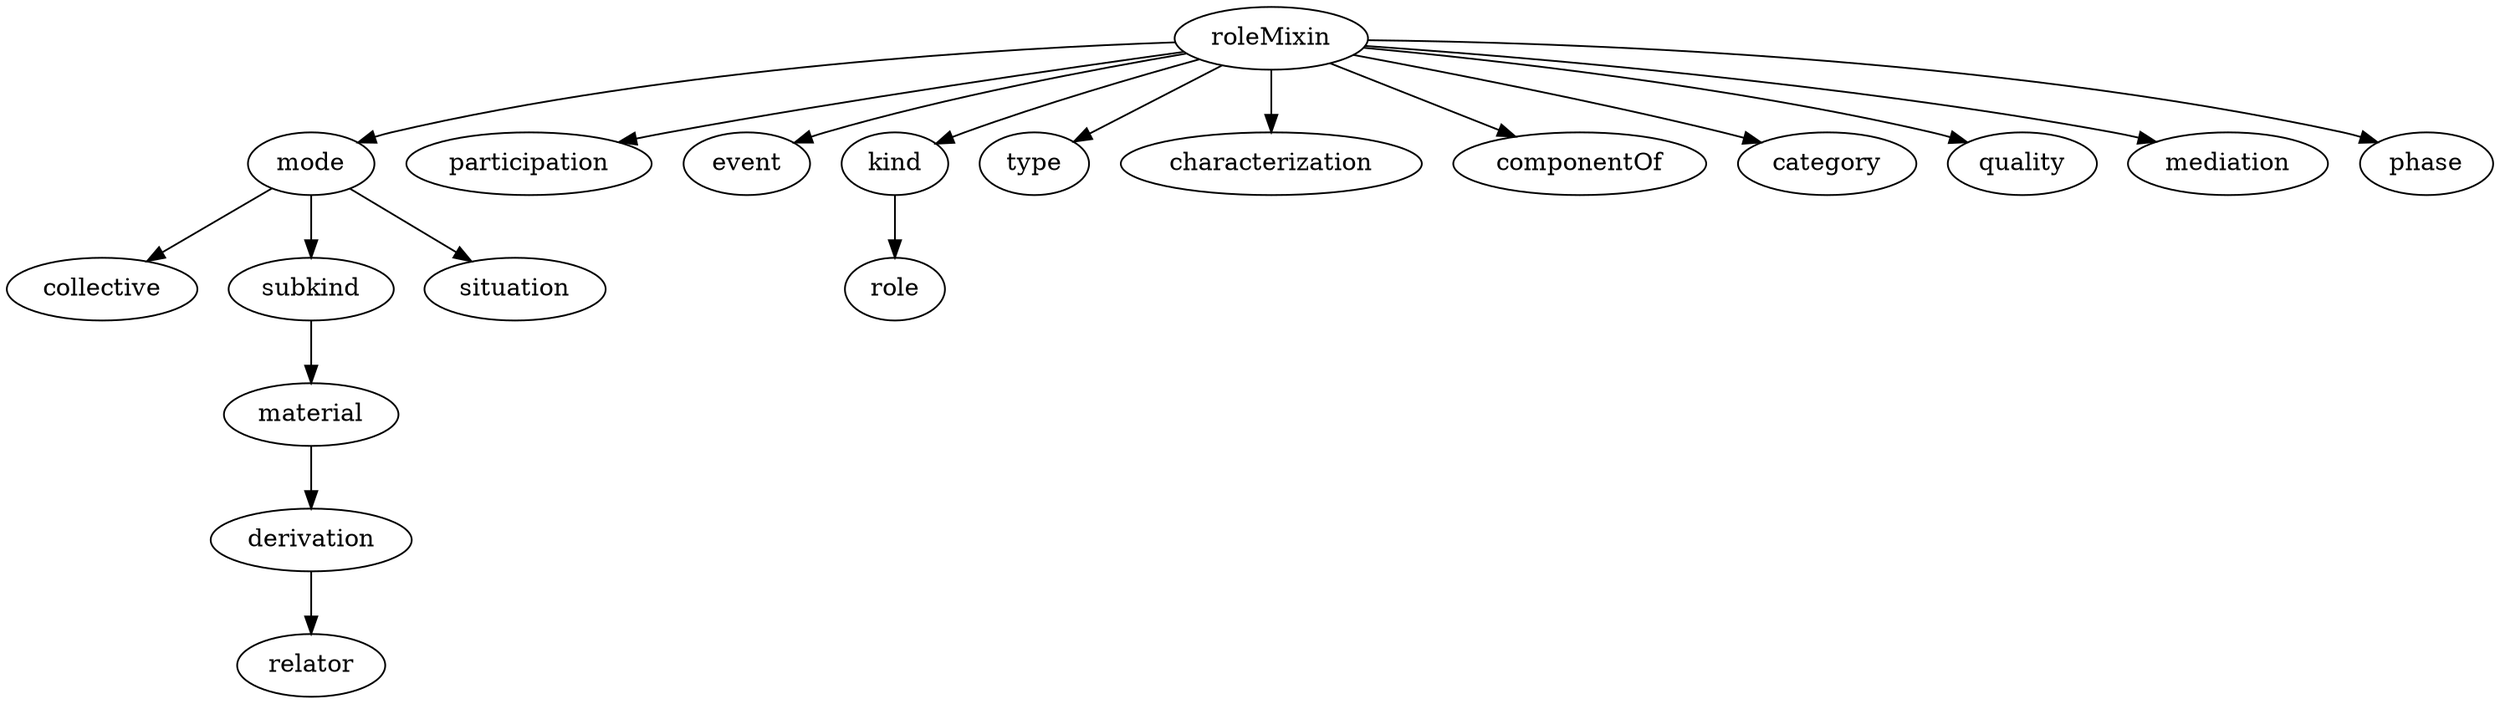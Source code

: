 strict digraph  {
roleMixin;
mode;
participation;
event;
kind;
type;
characterization;
componentOf;
category;
quality;
mediation;
phase;
collective;
subkind;
situation;
material;
role;
derivation;
relator;
roleMixin -> mode;
roleMixin -> participation;
roleMixin -> event;
roleMixin -> kind;
roleMixin -> type;
roleMixin -> characterization;
roleMixin -> componentOf;
roleMixin -> category;
roleMixin -> quality;
roleMixin -> mediation;
roleMixin -> phase;
mode -> collective;
mode -> subkind;
mode -> situation;
kind -> role;
subkind -> material;
material -> derivation;
derivation -> relator;
}
